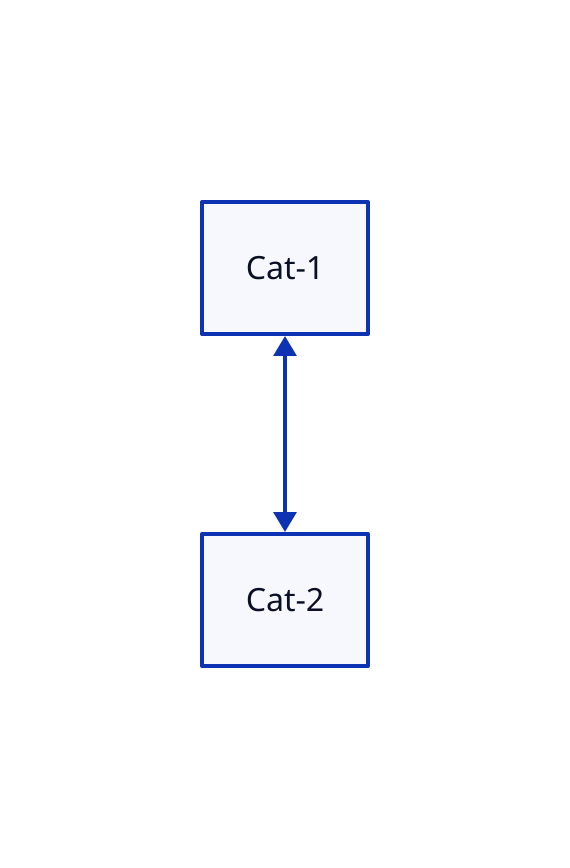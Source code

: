 vars: {
  server-name: Cat
}

server1: ${server-name}-1
server2: ${server-name}-2

server1 <-> server2
